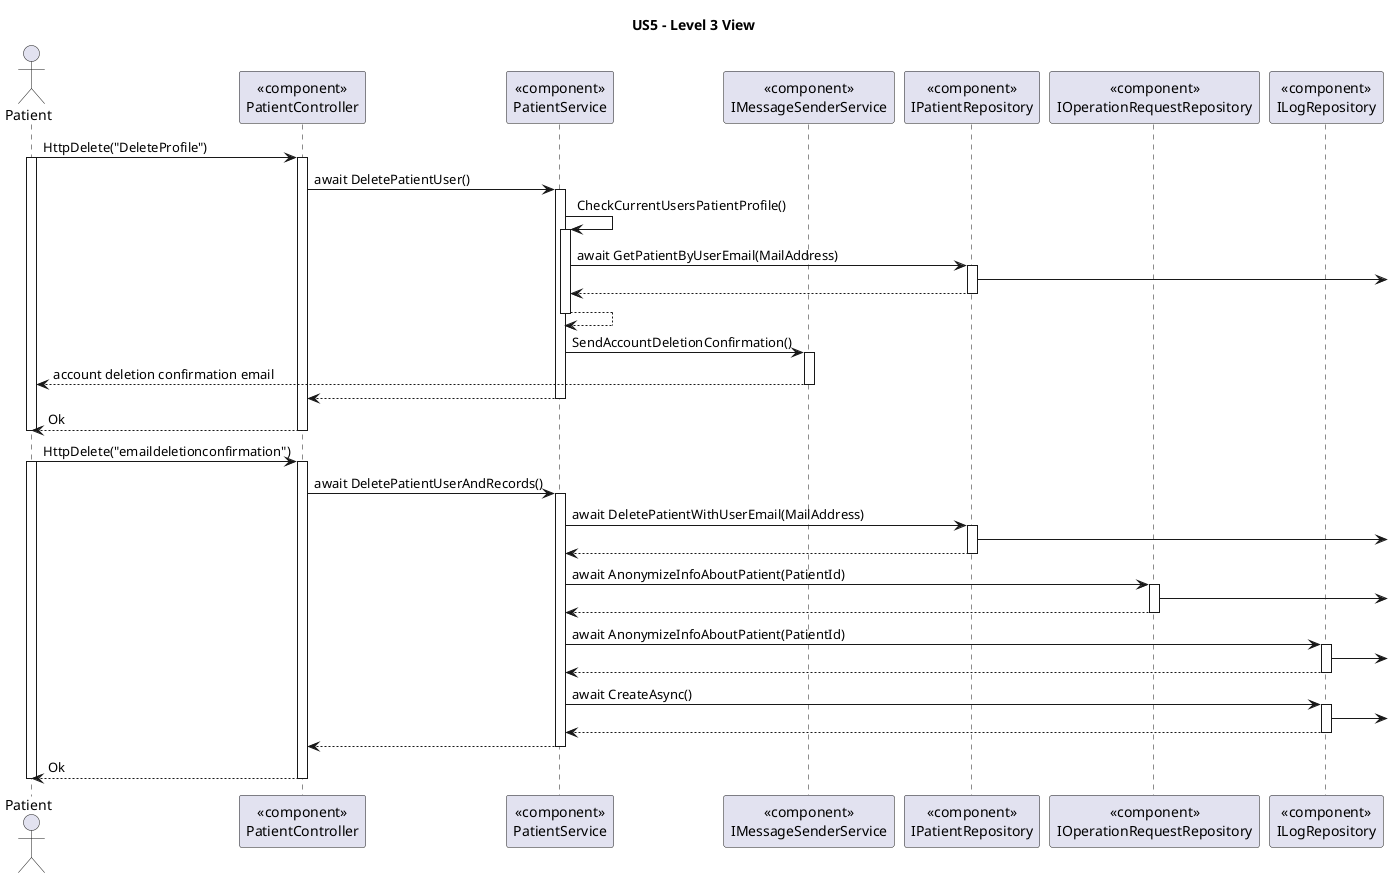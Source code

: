 ' 
' User Story: As an Admin,  I want to register new backoffice users (e.g., doctors, nurses, technicians, admins) via an out-of-band process, so that they can access the backoffice system with appropriate permissions.
'
' Acceptance Criteria:
' 
' - Backoffice users (e.g., doctors, nurses, technicians) are registered by an Admin via an internal process, not via self-registration.
' - Admin assigns roles (e.g., Doctor, Nurse, Technician) during the registration process.
' - Registered users receive a one-time setup link via email to set their password and activate their account.
' - The system enforces strong password requirements for security.
' - A confirmation email is sent to verify the user’s registration.

@startuml

title US5 - Level 3 View

actor Patient as U
participant "«component»\nPatientController" as ctrl
participant "«component»\nPatientService" as service
participant "«component»\nIMessageSenderService" as messageService

participant "«component»\nIPatientRepository" as patrepo
participant "«component»\nIOperationRequestRepository" as oprepo
participant "«component»\nILogRepository" as logrepo

U -> ctrl : HttpDelete("DeleteProfile")
activate U
activate ctrl

ctrl -> service : await DeletePatientUser()
activate service

service -> service : CheckCurrentUsersPatientProfile()
activate service
service -> patrepo : await GetPatientByUserEmail(MailAddress)
activate patrepo
patrepo ->
patrepo --> service
deactivate patrepo
service --> service
deactivate service

service -> messageService : SendAccountDeletionConfirmation()
activate messageService
messageService --> U : account deletion confirmation email
deactivate messageService
service --> ctrl
deactivate service
ctrl --> U : Ok
deactivate ctrl
deactivate U

U -> ctrl : HttpDelete("emaildeletionconfirmation")
activate U
activate ctrl

ctrl -> service : await DeletePatientUserAndRecords()
activate service


service -> patrepo : await DeletePatientWithUserEmail(MailAddress)
activate patrepo
patrepo ->
patrepo --> service
deactivate patrepo
service -> oprepo : await AnonymizeInfoAboutPatient(PatientId)
activate oprepo
oprepo ->
oprepo --> service
deactivate oprepo
service -> logrepo : await AnonymizeInfoAboutPatient(PatientId)
activate logrepo
logrepo ->
logrepo --> service
deactivate logrepo

service -> logrepo : await CreateAsync()
activate logrepo
logrepo ->
logrepo --> service
deactivate logrepo

service --> ctrl
deactivate service
ctrl --> U : Ok
deactivate ctrl
deactivate U

@enduml